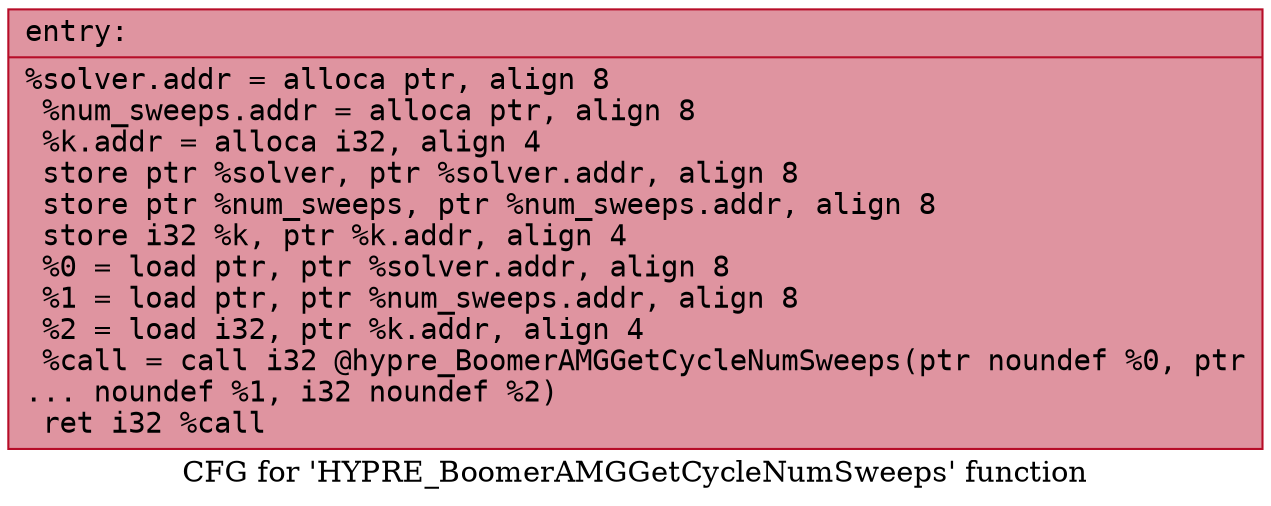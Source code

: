 digraph "CFG for 'HYPRE_BoomerAMGGetCycleNumSweeps' function" {
	label="CFG for 'HYPRE_BoomerAMGGetCycleNumSweeps' function";

	Node0x55f5a9a53510 [shape=record,color="#b70d28ff", style=filled, fillcolor="#b70d2870" fontname="Courier",label="{entry:\l|  %solver.addr = alloca ptr, align 8\l  %num_sweeps.addr = alloca ptr, align 8\l  %k.addr = alloca i32, align 4\l  store ptr %solver, ptr %solver.addr, align 8\l  store ptr %num_sweeps, ptr %num_sweeps.addr, align 8\l  store i32 %k, ptr %k.addr, align 4\l  %0 = load ptr, ptr %solver.addr, align 8\l  %1 = load ptr, ptr %num_sweeps.addr, align 8\l  %2 = load i32, ptr %k.addr, align 4\l  %call = call i32 @hypre_BoomerAMGGetCycleNumSweeps(ptr noundef %0, ptr\l... noundef %1, i32 noundef %2)\l  ret i32 %call\l}"];
}
